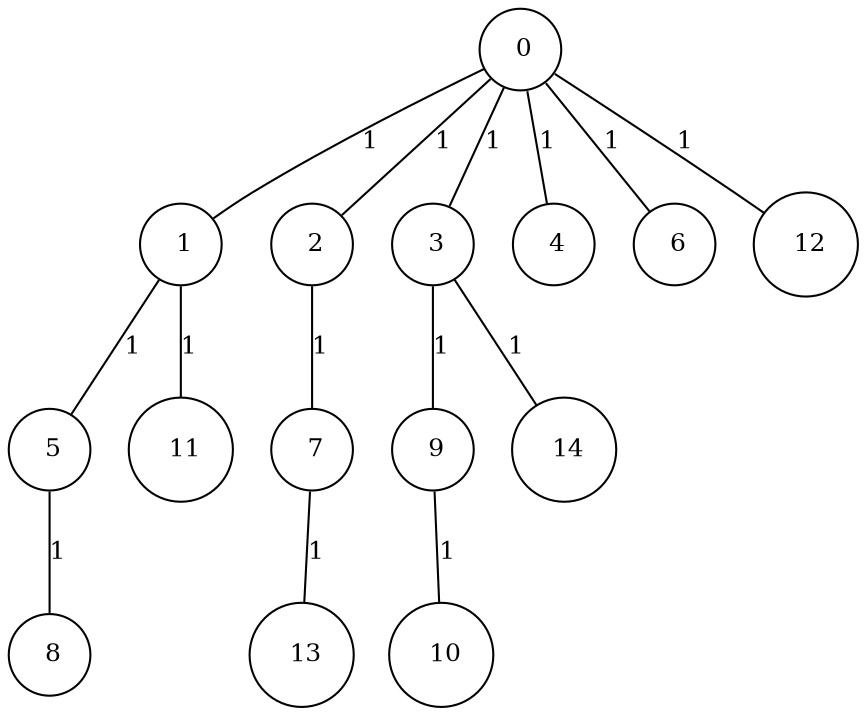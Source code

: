 graph G {
size="8.5,11;"
ratio = "expand;"
fixedsize="true;"
overlap="scale;"
node[shape=circle,width=.12,hight=.12,fontsize=12]
edge[fontsize=12]

0[label=" 0" color=black, pos="1.2171719,1.9051464!"];
1[label=" 1" color=black, pos="0.60020301,1.4551542!"];
2[label=" 2" color=black, pos="1.5036348,2.1695841!"];
3[label=" 3" color=black, pos="2.015538,0.46158828!"];
4[label=" 4" color=black, pos="2.006325,0.0087255002!"];
5[label=" 5" color=black, pos="0.37991703,2.9364859!"];
6[label=" 6" color=black, pos="2.7337337,1.7586871!"];
7[label=" 7" color=black, pos="1.3919774,0.79681647!"];
8[label=" 8" color=black, pos="1.373219,0.50724735!"];
9[label=" 9" color=black, pos="2.6221601,2.4225263!"];
10[label=" 10" color=black, pos="2.7464701,2.9147918!"];
11[label=" 11" color=black, pos="0.97820318,0.90425858!"];
12[label=" 12" color=black, pos="1.7746828,1.9108753!"];
13[label=" 13" color=black, pos="1.454034,0.16699239!"];
14[label=" 14" color=black, pos="0.040366083,2.185778!"];
0--1[label="1"]
0--2[label="1"]
0--3[label="1"]
0--4[label="1"]
0--6[label="1"]
0--12[label="1"]
1--5[label="1"]
1--11[label="1"]
2--7[label="1"]
3--9[label="1"]
3--14[label="1"]
5--8[label="1"]
7--13[label="1"]
9--10[label="1"]

}
